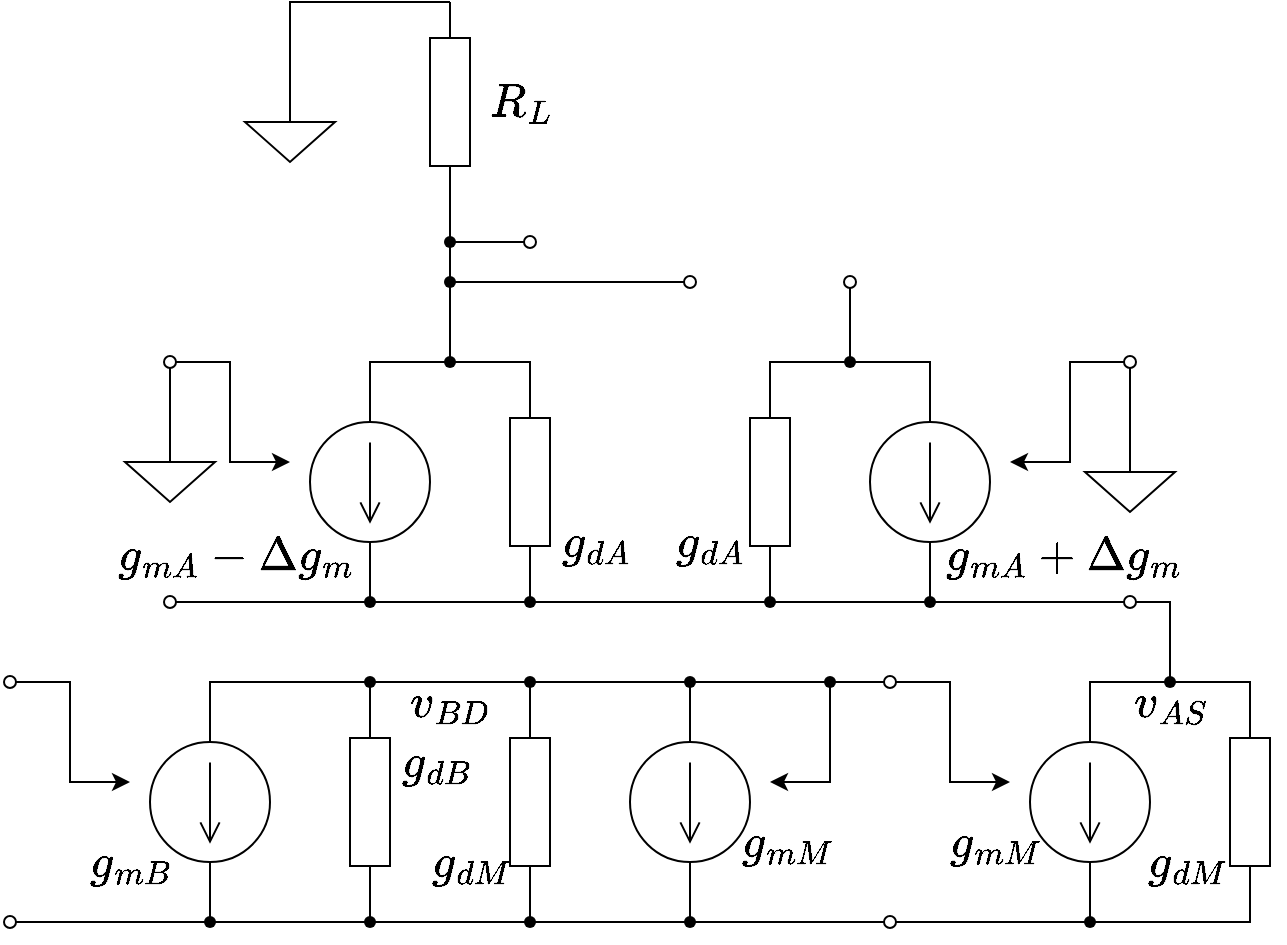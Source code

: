 <mxfile version="21.1.2" type="device">
  <diagram name="ページ1" id="mVm98HoABzWzxBuXfpn-">
    <mxGraphModel dx="978" dy="571" grid="1" gridSize="10" guides="1" tooltips="1" connect="1" arrows="1" fold="1" page="1" pageScale="1" pageWidth="827" pageHeight="1169" math="1" shadow="0">
      <root>
        <mxCell id="0" />
        <mxCell id="1" parent="0" />
        <mxCell id="XizeHZIjxKbHrV3lIYe8-179" value="" style="pointerEvents=1;verticalLabelPosition=bottom;shadow=0;dashed=0;align=center;html=1;verticalAlign=top;shape=mxgraph.electrical.signal_sources.source;aspect=fixed;points=[[0.5,0,0],[1,0.5,0],[0.5,1,0],[0,0.5,0]];elSignalType=dc1;fontFamily=Helvetica;fontSize=11;fontColor=default;direction=south;" vertex="1" parent="1">
          <mxGeometry x="610" y="430" width="60" height="60" as="geometry" />
        </mxCell>
        <mxCell id="XizeHZIjxKbHrV3lIYe8-180" style="edgeStyle=orthogonalEdgeStyle;shape=connector;rounded=0;orthogonalLoop=1;jettySize=auto;html=1;labelBackgroundColor=default;strokeColor=default;fontFamily=Helvetica;fontSize=11;fontColor=default;endArrow=classic;endFill=1;exitX=1;exitY=0.5;exitDx=0;exitDy=0;" edge="1" parent="1" source="XizeHZIjxKbHrV3lIYe8-298">
          <mxGeometry relative="1" as="geometry">
            <mxPoint x="600" y="450" as="targetPoint" />
            <Array as="points">
              <mxPoint x="570" y="400" />
              <mxPoint x="570" y="450" />
            </Array>
            <mxPoint x="550" y="400" as="sourcePoint" />
          </mxGeometry>
        </mxCell>
        <mxCell id="XizeHZIjxKbHrV3lIYe8-236" style="edgeStyle=orthogonalEdgeStyle;shape=connector;rounded=0;orthogonalLoop=1;jettySize=auto;html=1;exitX=1;exitY=0.5;exitDx=0;exitDy=0;exitPerimeter=0;entryX=1.008;entryY=0.611;entryDx=0;entryDy=0;entryPerimeter=0;labelBackgroundColor=default;strokeColor=default;fontFamily=Helvetica;fontSize=11;fontColor=default;endArrow=none;endFill=0;" edge="1" parent="1" source="XizeHZIjxKbHrV3lIYe8-184" target="XizeHZIjxKbHrV3lIYe8-185">
          <mxGeometry relative="1" as="geometry">
            <Array as="points">
              <mxPoint x="720" y="520" />
            </Array>
          </mxGeometry>
        </mxCell>
        <mxCell id="XizeHZIjxKbHrV3lIYe8-184" value="" style="pointerEvents=1;verticalLabelPosition=bottom;shadow=0;dashed=0;align=center;html=1;verticalAlign=top;shape=mxgraph.electrical.resistors.resistor_1;fontFamily=Helvetica;fontSize=11;fontColor=default;direction=south;" vertex="1" parent="1">
          <mxGeometry x="710" y="410" width="20" height="100" as="geometry" />
        </mxCell>
        <mxCell id="XizeHZIjxKbHrV3lIYe8-185" value="" style="shape=waypoint;sketch=0;fillStyle=solid;size=6;pointerEvents=1;points=[];fillColor=none;resizable=0;rotatable=0;perimeter=centerPerimeter;snapToPoint=1;fontFamily=Helvetica;fontSize=11;fontColor=default;" vertex="1" parent="1">
          <mxGeometry x="630" y="510" width="20" height="20" as="geometry" />
        </mxCell>
        <mxCell id="XizeHZIjxKbHrV3lIYe8-186" style="edgeStyle=orthogonalEdgeStyle;shape=connector;rounded=0;orthogonalLoop=1;jettySize=auto;html=1;exitX=1;exitY=0.5;exitDx=0;exitDy=0;exitPerimeter=0;labelBackgroundColor=default;strokeColor=default;fontFamily=Helvetica;fontSize=11;fontColor=default;endArrow=none;endFill=0;" edge="1" parent="1" source="XizeHZIjxKbHrV3lIYe8-179" target="XizeHZIjxKbHrV3lIYe8-185">
          <mxGeometry relative="1" as="geometry" />
        </mxCell>
        <mxCell id="XizeHZIjxKbHrV3lIYe8-192" value="" style="shape=waypoint;sketch=0;fillStyle=solid;size=6;pointerEvents=1;points=[];fillColor=none;resizable=0;rotatable=0;perimeter=centerPerimeter;snapToPoint=1;fontFamily=Helvetica;fontSize=11;fontColor=default;" vertex="1" parent="1">
          <mxGeometry x="670" y="390" width="20" height="20" as="geometry" />
        </mxCell>
        <mxCell id="XizeHZIjxKbHrV3lIYe8-193" style="edgeStyle=orthogonalEdgeStyle;shape=connector;rounded=0;orthogonalLoop=1;jettySize=auto;html=1;exitX=0;exitY=0.5;exitDx=0;exitDy=0;exitPerimeter=0;labelBackgroundColor=default;strokeColor=default;fontFamily=Helvetica;fontSize=11;fontColor=default;endArrow=none;endFill=0;" edge="1" parent="1" source="XizeHZIjxKbHrV3lIYe8-179" target="XizeHZIjxKbHrV3lIYe8-192">
          <mxGeometry relative="1" as="geometry">
            <Array as="points">
              <mxPoint x="640" y="400" />
            </Array>
          </mxGeometry>
        </mxCell>
        <mxCell id="XizeHZIjxKbHrV3lIYe8-194" style="edgeStyle=orthogonalEdgeStyle;shape=connector;rounded=0;orthogonalLoop=1;jettySize=auto;html=1;exitX=0;exitY=0.5;exitDx=0;exitDy=0;exitPerimeter=0;entryX=0.518;entryY=0.615;entryDx=0;entryDy=0;entryPerimeter=0;labelBackgroundColor=default;strokeColor=default;fontFamily=Helvetica;fontSize=11;fontColor=default;endArrow=none;endFill=0;" edge="1" parent="1" source="XizeHZIjxKbHrV3lIYe8-184" target="XizeHZIjxKbHrV3lIYe8-192">
          <mxGeometry relative="1" as="geometry">
            <Array as="points">
              <mxPoint x="720" y="400" />
            </Array>
          </mxGeometry>
        </mxCell>
        <mxCell id="XizeHZIjxKbHrV3lIYe8-240" style="edgeStyle=orthogonalEdgeStyle;shape=connector;rounded=0;orthogonalLoop=1;jettySize=auto;html=1;exitX=0;exitY=0.5;exitDx=0;exitDy=0;exitPerimeter=0;labelBackgroundColor=default;strokeColor=default;fontFamily=Helvetica;fontSize=11;fontColor=default;endArrow=none;endFill=0;" edge="1" parent="1" source="XizeHZIjxKbHrV3lIYe8-160" target="XizeHZIjxKbHrV3lIYe8-238">
          <mxGeometry relative="1" as="geometry" />
        </mxCell>
        <mxCell id="XizeHZIjxKbHrV3lIYe8-160" value="" style="pointerEvents=1;verticalLabelPosition=bottom;shadow=0;dashed=0;align=center;html=1;verticalAlign=top;shape=mxgraph.electrical.signal_sources.source;aspect=fixed;points=[[0.5,0,0],[1,0.5,0],[0.5,1,0],[0,0.5,0]];elSignalType=dc1;fontFamily=Helvetica;fontSize=11;fontColor=default;direction=south;" vertex="1" parent="1">
          <mxGeometry x="410" y="430" width="60" height="60" as="geometry" />
        </mxCell>
        <mxCell id="XizeHZIjxKbHrV3lIYe8-161" style="edgeStyle=orthogonalEdgeStyle;shape=connector;rounded=0;orthogonalLoop=1;jettySize=auto;html=1;exitX=0;exitY=0.5;exitDx=0;exitDy=0;labelBackgroundColor=default;strokeColor=default;fontFamily=Helvetica;fontSize=11;fontColor=default;endArrow=classic;endFill=1;" edge="1" parent="1" source="XizeHZIjxKbHrV3lIYe8-298">
          <mxGeometry relative="1" as="geometry">
            <mxPoint x="480" y="450" as="targetPoint" />
            <Array as="points">
              <mxPoint x="510" y="400" />
              <mxPoint x="510" y="450" />
            </Array>
            <mxPoint x="537.0" y="400" as="sourcePoint" />
          </mxGeometry>
        </mxCell>
        <mxCell id="XizeHZIjxKbHrV3lIYe8-165" value="" style="pointerEvents=1;verticalLabelPosition=bottom;shadow=0;dashed=0;align=center;html=1;verticalAlign=top;shape=mxgraph.electrical.resistors.resistor_1;fontFamily=Helvetica;fontSize=11;fontColor=default;direction=south;" vertex="1" parent="1">
          <mxGeometry x="350" y="410" width="20" height="100" as="geometry" />
        </mxCell>
        <mxCell id="XizeHZIjxKbHrV3lIYe8-300" style="edgeStyle=orthogonalEdgeStyle;shape=connector;rounded=0;orthogonalLoop=1;jettySize=auto;html=1;entryX=0;entryY=0.5;entryDx=0;entryDy=0;labelBackgroundColor=default;strokeColor=default;fontFamily=Helvetica;fontSize=11;fontColor=default;endArrow=none;endFill=0;" edge="1" parent="1" source="XizeHZIjxKbHrV3lIYe8-166" target="XizeHZIjxKbHrV3lIYe8-299">
          <mxGeometry relative="1" as="geometry" />
        </mxCell>
        <mxCell id="XizeHZIjxKbHrV3lIYe8-166" value="" style="shape=waypoint;sketch=0;fillStyle=solid;size=6;pointerEvents=1;points=[];fillColor=none;resizable=0;rotatable=0;perimeter=centerPerimeter;snapToPoint=1;fontFamily=Helvetica;fontSize=11;fontColor=default;" vertex="1" parent="1">
          <mxGeometry x="430" y="510" width="20" height="20" as="geometry" />
        </mxCell>
        <mxCell id="XizeHZIjxKbHrV3lIYe8-167" style="edgeStyle=orthogonalEdgeStyle;shape=connector;rounded=0;orthogonalLoop=1;jettySize=auto;html=1;exitX=1;exitY=0.5;exitDx=0;exitDy=0;exitPerimeter=0;labelBackgroundColor=default;strokeColor=default;fontFamily=Helvetica;fontSize=11;fontColor=default;endArrow=none;endFill=0;" edge="1" parent="1" source="XizeHZIjxKbHrV3lIYe8-160" target="XizeHZIjxKbHrV3lIYe8-166">
          <mxGeometry relative="1" as="geometry" />
        </mxCell>
        <mxCell id="XizeHZIjxKbHrV3lIYe8-169" value="" style="shape=waypoint;sketch=0;fillStyle=solid;size=6;pointerEvents=1;points=[];fillColor=none;resizable=0;rotatable=0;perimeter=centerPerimeter;snapToPoint=1;fontFamily=Helvetica;fontSize=11;fontColor=default;" vertex="1" parent="1">
          <mxGeometry x="350" y="510" width="20" height="20" as="geometry" />
        </mxCell>
        <mxCell id="XizeHZIjxKbHrV3lIYe8-171" style="edgeStyle=orthogonalEdgeStyle;shape=connector;rounded=0;orthogonalLoop=1;jettySize=auto;html=1;exitX=1;exitY=0.5;exitDx=0;exitDy=0;exitPerimeter=0;labelBackgroundColor=default;strokeColor=default;fontFamily=Helvetica;fontSize=11;fontColor=default;endArrow=none;endFill=0;" edge="1" parent="1" source="XizeHZIjxKbHrV3lIYe8-165" target="XizeHZIjxKbHrV3lIYe8-169">
          <mxGeometry relative="1" as="geometry" />
        </mxCell>
        <mxCell id="XizeHZIjxKbHrV3lIYe8-172" style="edgeStyle=orthogonalEdgeStyle;shape=connector;rounded=0;orthogonalLoop=1;jettySize=auto;html=1;entryX=0.034;entryY=0.433;entryDx=0;entryDy=0;entryPerimeter=0;labelBackgroundColor=default;strokeColor=default;fontFamily=Helvetica;fontSize=11;fontColor=default;endArrow=none;endFill=0;" edge="1" parent="1" source="XizeHZIjxKbHrV3lIYe8-166" target="XizeHZIjxKbHrV3lIYe8-169">
          <mxGeometry relative="1" as="geometry" />
        </mxCell>
        <mxCell id="XizeHZIjxKbHrV3lIYe8-241" style="edgeStyle=orthogonalEdgeStyle;shape=connector;rounded=0;orthogonalLoop=1;jettySize=auto;html=1;entryX=0;entryY=0.55;entryDx=0;entryDy=0;entryPerimeter=0;labelBackgroundColor=default;strokeColor=default;fontFamily=Helvetica;fontSize=11;fontColor=default;endArrow=none;endFill=0;" edge="1" parent="1" source="XizeHZIjxKbHrV3lIYe8-173" target="XizeHZIjxKbHrV3lIYe8-238">
          <mxGeometry relative="1" as="geometry" />
        </mxCell>
        <mxCell id="XizeHZIjxKbHrV3lIYe8-173" value="" style="shape=waypoint;sketch=0;fillStyle=solid;size=6;pointerEvents=1;points=[];fillColor=none;resizable=0;rotatable=0;perimeter=centerPerimeter;snapToPoint=1;fontFamily=Helvetica;fontSize=11;fontColor=default;" vertex="1" parent="1">
          <mxGeometry x="350" y="390" width="20" height="20" as="geometry" />
        </mxCell>
        <mxCell id="XizeHZIjxKbHrV3lIYe8-175" style="edgeStyle=orthogonalEdgeStyle;shape=connector;rounded=0;orthogonalLoop=1;jettySize=auto;html=1;exitX=0;exitY=0.5;exitDx=0;exitDy=0;exitPerimeter=0;entryX=0.518;entryY=0.615;entryDx=0;entryDy=0;entryPerimeter=0;labelBackgroundColor=default;strokeColor=default;fontFamily=Helvetica;fontSize=11;fontColor=default;endArrow=none;endFill=0;" edge="1" parent="1" source="XizeHZIjxKbHrV3lIYe8-165" target="XizeHZIjxKbHrV3lIYe8-173">
          <mxGeometry relative="1" as="geometry" />
        </mxCell>
        <mxCell id="XizeHZIjxKbHrV3lIYe8-141" value="" style="pointerEvents=1;verticalLabelPosition=bottom;shadow=0;dashed=0;align=center;html=1;verticalAlign=top;shape=mxgraph.electrical.signal_sources.source;aspect=fixed;points=[[0.5,0,0],[1,0.5,0],[0.5,1,0],[0,0.5,0]];elSignalType=dc1;fontFamily=Helvetica;fontSize=11;fontColor=default;direction=south;" vertex="1" parent="1">
          <mxGeometry x="170" y="430" width="60" height="60" as="geometry" />
        </mxCell>
        <mxCell id="XizeHZIjxKbHrV3lIYe8-142" style="edgeStyle=orthogonalEdgeStyle;shape=connector;rounded=0;orthogonalLoop=1;jettySize=auto;html=1;exitX=1;exitY=0.5;exitDx=0;exitDy=0;labelBackgroundColor=default;strokeColor=default;fontFamily=Helvetica;fontSize=11;fontColor=default;endArrow=classic;endFill=1;" edge="1" parent="1" source="XizeHZIjxKbHrV3lIYe8-143">
          <mxGeometry relative="1" as="geometry">
            <mxPoint x="160" y="450" as="targetPoint" />
            <Array as="points">
              <mxPoint x="130" y="400" />
              <mxPoint x="130" y="450" />
            </Array>
          </mxGeometry>
        </mxCell>
        <mxCell id="XizeHZIjxKbHrV3lIYe8-143" value="" style="verticalLabelPosition=bottom;shadow=0;dashed=0;align=center;html=1;verticalAlign=top;strokeWidth=1;shape=ellipse;perimeter=ellipsePerimeter;fontFamily=Helvetica;fontSize=11;fontColor=default;aspect=fixed;" vertex="1" parent="1">
          <mxGeometry x="97" y="397" width="6" height="6" as="geometry" />
        </mxCell>
        <mxCell id="XizeHZIjxKbHrV3lIYe8-144" value="" style="verticalLabelPosition=bottom;shadow=0;dashed=0;align=center;html=1;verticalAlign=top;strokeWidth=1;shape=ellipse;perimeter=ellipsePerimeter;fontFamily=Helvetica;fontSize=11;fontColor=default;aspect=fixed;" vertex="1" parent="1">
          <mxGeometry x="97" y="517" width="6" height="6" as="geometry" />
        </mxCell>
        <mxCell id="XizeHZIjxKbHrV3lIYe8-146" value="" style="pointerEvents=1;verticalLabelPosition=bottom;shadow=0;dashed=0;align=center;html=1;verticalAlign=top;shape=mxgraph.electrical.resistors.resistor_1;fontFamily=Helvetica;fontSize=11;fontColor=default;direction=south;" vertex="1" parent="1">
          <mxGeometry x="270" y="410" width="20" height="100" as="geometry" />
        </mxCell>
        <mxCell id="XizeHZIjxKbHrV3lIYe8-147" value="" style="shape=waypoint;sketch=0;fillStyle=solid;size=6;pointerEvents=1;points=[];fillColor=none;resizable=0;rotatable=0;perimeter=centerPerimeter;snapToPoint=1;fontFamily=Helvetica;fontSize=11;fontColor=default;" vertex="1" parent="1">
          <mxGeometry x="190" y="510" width="20" height="20" as="geometry" />
        </mxCell>
        <mxCell id="XizeHZIjxKbHrV3lIYe8-148" style="edgeStyle=orthogonalEdgeStyle;shape=connector;rounded=0;orthogonalLoop=1;jettySize=auto;html=1;exitX=1;exitY=0.5;exitDx=0;exitDy=0;exitPerimeter=0;labelBackgroundColor=default;strokeColor=default;fontFamily=Helvetica;fontSize=11;fontColor=default;endArrow=none;endFill=0;" edge="1" parent="1" source="XizeHZIjxKbHrV3lIYe8-141" target="XizeHZIjxKbHrV3lIYe8-147">
          <mxGeometry relative="1" as="geometry" />
        </mxCell>
        <mxCell id="XizeHZIjxKbHrV3lIYe8-149" style="edgeStyle=orthogonalEdgeStyle;shape=connector;rounded=0;orthogonalLoop=1;jettySize=auto;html=1;exitX=1;exitY=0.5;exitDx=0;exitDy=0;entryX=0;entryY=0.5;entryDx=0;entryDy=0;entryPerimeter=0;labelBackgroundColor=default;strokeColor=default;fontFamily=Helvetica;fontSize=11;fontColor=default;endArrow=none;endFill=0;" edge="1" parent="1" source="XizeHZIjxKbHrV3lIYe8-144" target="XizeHZIjxKbHrV3lIYe8-147">
          <mxGeometry relative="1" as="geometry" />
        </mxCell>
        <mxCell id="XizeHZIjxKbHrV3lIYe8-245" style="edgeStyle=orthogonalEdgeStyle;shape=connector;rounded=0;orthogonalLoop=1;jettySize=auto;html=1;labelBackgroundColor=default;strokeColor=default;fontFamily=Helvetica;fontSize=11;fontColor=default;endArrow=none;endFill=0;" edge="1" parent="1" source="XizeHZIjxKbHrV3lIYe8-150" target="XizeHZIjxKbHrV3lIYe8-169">
          <mxGeometry relative="1" as="geometry" />
        </mxCell>
        <mxCell id="XizeHZIjxKbHrV3lIYe8-150" value="" style="shape=waypoint;sketch=0;fillStyle=solid;size=6;pointerEvents=1;points=[];fillColor=none;resizable=0;rotatable=0;perimeter=centerPerimeter;snapToPoint=1;fontFamily=Helvetica;fontSize=11;fontColor=default;" vertex="1" parent="1">
          <mxGeometry x="270" y="510" width="20" height="20" as="geometry" />
        </mxCell>
        <mxCell id="XizeHZIjxKbHrV3lIYe8-152" style="edgeStyle=orthogonalEdgeStyle;shape=connector;rounded=0;orthogonalLoop=1;jettySize=auto;html=1;exitX=1;exitY=0.5;exitDx=0;exitDy=0;exitPerimeter=0;labelBackgroundColor=default;strokeColor=default;fontFamily=Helvetica;fontSize=11;fontColor=default;endArrow=none;endFill=0;" edge="1" parent="1" source="XizeHZIjxKbHrV3lIYe8-146" target="XizeHZIjxKbHrV3lIYe8-150">
          <mxGeometry relative="1" as="geometry" />
        </mxCell>
        <mxCell id="XizeHZIjxKbHrV3lIYe8-153" style="edgeStyle=orthogonalEdgeStyle;shape=connector;rounded=0;orthogonalLoop=1;jettySize=auto;html=1;entryX=0.034;entryY=0.433;entryDx=0;entryDy=0;entryPerimeter=0;labelBackgroundColor=default;strokeColor=default;fontFamily=Helvetica;fontSize=11;fontColor=default;endArrow=none;endFill=0;" edge="1" parent="1" source="XizeHZIjxKbHrV3lIYe8-147" target="XizeHZIjxKbHrV3lIYe8-150">
          <mxGeometry relative="1" as="geometry" />
        </mxCell>
        <mxCell id="XizeHZIjxKbHrV3lIYe8-244" style="edgeStyle=orthogonalEdgeStyle;shape=connector;rounded=0;orthogonalLoop=1;jettySize=auto;html=1;labelBackgroundColor=default;strokeColor=default;fontFamily=Helvetica;fontSize=11;fontColor=default;endArrow=none;endFill=0;" edge="1" parent="1" source="XizeHZIjxKbHrV3lIYe8-154" target="XizeHZIjxKbHrV3lIYe8-173">
          <mxGeometry relative="1" as="geometry" />
        </mxCell>
        <mxCell id="XizeHZIjxKbHrV3lIYe8-154" value="" style="shape=waypoint;sketch=0;fillStyle=solid;size=6;pointerEvents=1;points=[];fillColor=none;resizable=0;rotatable=0;perimeter=centerPerimeter;snapToPoint=1;fontFamily=Helvetica;fontSize=11;fontColor=default;" vertex="1" parent="1">
          <mxGeometry x="270" y="390" width="20" height="20" as="geometry" />
        </mxCell>
        <mxCell id="XizeHZIjxKbHrV3lIYe8-155" style="edgeStyle=orthogonalEdgeStyle;shape=connector;rounded=0;orthogonalLoop=1;jettySize=auto;html=1;exitX=0;exitY=0.5;exitDx=0;exitDy=0;exitPerimeter=0;labelBackgroundColor=default;strokeColor=default;fontFamily=Helvetica;fontSize=11;fontColor=default;endArrow=none;endFill=0;" edge="1" parent="1" source="XizeHZIjxKbHrV3lIYe8-141" target="XizeHZIjxKbHrV3lIYe8-154">
          <mxGeometry relative="1" as="geometry">
            <Array as="points">
              <mxPoint x="200" y="400" />
            </Array>
          </mxGeometry>
        </mxCell>
        <mxCell id="XizeHZIjxKbHrV3lIYe8-156" style="edgeStyle=orthogonalEdgeStyle;shape=connector;rounded=0;orthogonalLoop=1;jettySize=auto;html=1;exitX=0;exitY=0.5;exitDx=0;exitDy=0;exitPerimeter=0;entryX=0.518;entryY=0.615;entryDx=0;entryDy=0;entryPerimeter=0;labelBackgroundColor=default;strokeColor=default;fontFamily=Helvetica;fontSize=11;fontColor=default;endArrow=none;endFill=0;" edge="1" parent="1" source="XizeHZIjxKbHrV3lIYe8-146" target="XizeHZIjxKbHrV3lIYe8-154">
          <mxGeometry relative="1" as="geometry" />
        </mxCell>
        <mxCell id="XizeHZIjxKbHrV3lIYe8-242" style="edgeStyle=orthogonalEdgeStyle;shape=connector;rounded=0;orthogonalLoop=1;jettySize=auto;html=1;labelBackgroundColor=default;strokeColor=default;fontFamily=Helvetica;fontSize=11;fontColor=default;endArrow=none;endFill=0;" edge="1" parent="1" source="XizeHZIjxKbHrV3lIYe8-238" target="XizeHZIjxKbHrV3lIYe8-239">
          <mxGeometry relative="1" as="geometry" />
        </mxCell>
        <mxCell id="XizeHZIjxKbHrV3lIYe8-238" value="" style="shape=waypoint;sketch=0;fillStyle=solid;size=6;pointerEvents=1;points=[];fillColor=none;resizable=0;rotatable=0;perimeter=centerPerimeter;snapToPoint=1;fontFamily=Helvetica;fontSize=11;fontColor=default;" vertex="1" parent="1">
          <mxGeometry x="430" y="390" width="20" height="20" as="geometry" />
        </mxCell>
        <mxCell id="XizeHZIjxKbHrV3lIYe8-239" value="" style="shape=waypoint;sketch=0;fillStyle=solid;size=6;pointerEvents=1;points=[];fillColor=none;resizable=0;rotatable=0;perimeter=centerPerimeter;snapToPoint=1;fontFamily=Helvetica;fontSize=11;fontColor=default;" vertex="1" parent="1">
          <mxGeometry x="500" y="390" width="20" height="20" as="geometry" />
        </mxCell>
        <mxCell id="XizeHZIjxKbHrV3lIYe8-251" value="" style="pointerEvents=1;verticalLabelPosition=bottom;shadow=0;dashed=0;align=center;html=1;verticalAlign=top;shape=mxgraph.electrical.signal_sources.source;aspect=fixed;points=[[0.5,0,0],[1,0.5,0],[0.5,1,0],[0,0.5,0]];elSignalType=dc1;fontFamily=Helvetica;fontSize=11;fontColor=default;direction=south;" vertex="1" parent="1">
          <mxGeometry x="250" y="270" width="60" height="60" as="geometry" />
        </mxCell>
        <mxCell id="XizeHZIjxKbHrV3lIYe8-252" style="edgeStyle=orthogonalEdgeStyle;shape=connector;rounded=0;orthogonalLoop=1;jettySize=auto;html=1;exitX=1;exitY=0.5;exitDx=0;exitDy=0;labelBackgroundColor=default;strokeColor=default;fontFamily=Helvetica;fontSize=11;fontColor=default;endArrow=classic;endFill=1;" edge="1" parent="1" source="XizeHZIjxKbHrV3lIYe8-253">
          <mxGeometry relative="1" as="geometry">
            <mxPoint x="240" y="290" as="targetPoint" />
            <Array as="points">
              <mxPoint x="210" y="240" />
              <mxPoint x="210" y="290" />
            </Array>
          </mxGeometry>
        </mxCell>
        <mxCell id="XizeHZIjxKbHrV3lIYe8-253" value="" style="verticalLabelPosition=bottom;shadow=0;dashed=0;align=center;html=1;verticalAlign=top;strokeWidth=1;shape=ellipse;perimeter=ellipsePerimeter;fontFamily=Helvetica;fontSize=11;fontColor=default;aspect=fixed;" vertex="1" parent="1">
          <mxGeometry x="177" y="237" width="6" height="6" as="geometry" />
        </mxCell>
        <mxCell id="XizeHZIjxKbHrV3lIYe8-256" value="" style="pointerEvents=1;verticalLabelPosition=bottom;shadow=0;dashed=0;align=center;html=1;verticalAlign=top;shape=mxgraph.electrical.resistors.resistor_1;fontFamily=Helvetica;fontSize=11;fontColor=default;direction=south;" vertex="1" parent="1">
          <mxGeometry x="350" y="250" width="20" height="100" as="geometry" />
        </mxCell>
        <mxCell id="XizeHZIjxKbHrV3lIYe8-289" style="edgeStyle=orthogonalEdgeStyle;shape=connector;rounded=0;orthogonalLoop=1;jettySize=auto;html=1;entryX=0.078;entryY=0.569;entryDx=0;entryDy=0;entryPerimeter=0;labelBackgroundColor=default;strokeColor=default;fontFamily=Helvetica;fontSize=11;fontColor=default;endArrow=none;endFill=0;" edge="1" parent="1" source="XizeHZIjxKbHrV3lIYe8-260" target="XizeHZIjxKbHrV3lIYe8-279">
          <mxGeometry relative="1" as="geometry" />
        </mxCell>
        <mxCell id="XizeHZIjxKbHrV3lIYe8-260" value="" style="shape=waypoint;sketch=0;fillStyle=solid;size=6;pointerEvents=1;points=[];fillColor=none;resizable=0;rotatable=0;perimeter=centerPerimeter;snapToPoint=1;fontFamily=Helvetica;fontSize=11;fontColor=default;" vertex="1" parent="1">
          <mxGeometry x="350" y="350" width="20" height="20" as="geometry" />
        </mxCell>
        <mxCell id="XizeHZIjxKbHrV3lIYe8-262" style="edgeStyle=orthogonalEdgeStyle;shape=connector;rounded=0;orthogonalLoop=1;jettySize=auto;html=1;exitX=1;exitY=0.5;exitDx=0;exitDy=0;exitPerimeter=0;labelBackgroundColor=default;strokeColor=default;fontFamily=Helvetica;fontSize=11;fontColor=default;endArrow=none;endFill=0;" edge="1" parent="1" source="XizeHZIjxKbHrV3lIYe8-256" target="XizeHZIjxKbHrV3lIYe8-260">
          <mxGeometry relative="1" as="geometry" />
        </mxCell>
        <mxCell id="XizeHZIjxKbHrV3lIYe8-264" value="" style="shape=waypoint;sketch=0;fillStyle=solid;size=6;pointerEvents=1;points=[];fillColor=none;resizable=0;rotatable=0;perimeter=centerPerimeter;snapToPoint=1;fontFamily=Helvetica;fontSize=11;fontColor=default;" vertex="1" parent="1">
          <mxGeometry x="310" y="230" width="20" height="20" as="geometry" />
        </mxCell>
        <mxCell id="XizeHZIjxKbHrV3lIYe8-265" style="edgeStyle=orthogonalEdgeStyle;shape=connector;rounded=0;orthogonalLoop=1;jettySize=auto;html=1;exitX=0;exitY=0.5;exitDx=0;exitDy=0;exitPerimeter=0;labelBackgroundColor=default;strokeColor=default;fontFamily=Helvetica;fontSize=11;fontColor=default;endArrow=none;endFill=0;" edge="1" parent="1" source="XizeHZIjxKbHrV3lIYe8-251" target="XizeHZIjxKbHrV3lIYe8-264">
          <mxGeometry relative="1" as="geometry">
            <Array as="points">
              <mxPoint x="280" y="240" />
            </Array>
            <mxPoint x="360" y="240" as="targetPoint" />
          </mxGeometry>
        </mxCell>
        <mxCell id="XizeHZIjxKbHrV3lIYe8-266" style="edgeStyle=orthogonalEdgeStyle;shape=connector;rounded=0;orthogonalLoop=1;jettySize=auto;html=1;exitX=0;exitY=0.5;exitDx=0;exitDy=0;exitPerimeter=0;entryX=0.518;entryY=0.615;entryDx=0;entryDy=0;entryPerimeter=0;labelBackgroundColor=default;strokeColor=default;fontFamily=Helvetica;fontSize=11;fontColor=default;endArrow=none;endFill=0;" edge="1" parent="1" source="XizeHZIjxKbHrV3lIYe8-256" target="XizeHZIjxKbHrV3lIYe8-264">
          <mxGeometry relative="1" as="geometry">
            <Array as="points">
              <mxPoint x="360" y="240" />
            </Array>
          </mxGeometry>
        </mxCell>
        <mxCell id="XizeHZIjxKbHrV3lIYe8-270" value="" style="pointerEvents=1;verticalLabelPosition=bottom;shadow=0;dashed=0;align=center;html=1;verticalAlign=top;shape=mxgraph.electrical.signal_sources.source;aspect=fixed;points=[[0.5,0,0],[1,0.5,0],[0.5,1,0],[0,0.5,0]];elSignalType=dc1;fontFamily=Helvetica;fontSize=11;fontColor=default;direction=south;" vertex="1" parent="1">
          <mxGeometry x="530" y="270" width="60" height="60" as="geometry" />
        </mxCell>
        <mxCell id="XizeHZIjxKbHrV3lIYe8-271" style="edgeStyle=orthogonalEdgeStyle;shape=connector;rounded=0;orthogonalLoop=1;jettySize=auto;html=1;exitX=0;exitY=0.5;exitDx=0;exitDy=0;labelBackgroundColor=default;strokeColor=default;fontFamily=Helvetica;fontSize=11;fontColor=default;endArrow=classic;endFill=1;" edge="1" parent="1" source="XizeHZIjxKbHrV3lIYe8-272">
          <mxGeometry relative="1" as="geometry">
            <mxPoint x="600" y="290" as="targetPoint" />
            <Array as="points">
              <mxPoint x="630" y="240" />
              <mxPoint x="630" y="290" />
            </Array>
          </mxGeometry>
        </mxCell>
        <mxCell id="XizeHZIjxKbHrV3lIYe8-272" value="" style="verticalLabelPosition=bottom;shadow=0;dashed=0;align=center;html=1;verticalAlign=top;strokeWidth=1;shape=ellipse;perimeter=ellipsePerimeter;fontFamily=Helvetica;fontSize=11;fontColor=default;aspect=fixed;" vertex="1" parent="1">
          <mxGeometry x="657" y="237" width="6" height="6" as="geometry" />
        </mxCell>
        <mxCell id="XizeHZIjxKbHrV3lIYe8-275" value="" style="pointerEvents=1;verticalLabelPosition=bottom;shadow=0;dashed=0;align=center;html=1;verticalAlign=top;shape=mxgraph.electrical.resistors.resistor_1;fontFamily=Helvetica;fontSize=11;fontColor=default;direction=south;" vertex="1" parent="1">
          <mxGeometry x="470" y="250" width="20" height="100" as="geometry" />
        </mxCell>
        <mxCell id="XizeHZIjxKbHrV3lIYe8-276" value="" style="shape=waypoint;sketch=0;fillStyle=solid;size=6;pointerEvents=1;points=[];fillColor=none;resizable=0;rotatable=0;perimeter=centerPerimeter;snapToPoint=1;fontFamily=Helvetica;fontSize=11;fontColor=default;" vertex="1" parent="1">
          <mxGeometry x="550" y="350" width="20" height="20" as="geometry" />
        </mxCell>
        <mxCell id="XizeHZIjxKbHrV3lIYe8-277" style="edgeStyle=orthogonalEdgeStyle;shape=connector;rounded=0;orthogonalLoop=1;jettySize=auto;html=1;exitX=1;exitY=0.5;exitDx=0;exitDy=0;exitPerimeter=0;labelBackgroundColor=default;strokeColor=default;fontFamily=Helvetica;fontSize=11;fontColor=default;endArrow=none;endFill=0;" edge="1" parent="1" source="XizeHZIjxKbHrV3lIYe8-270" target="XizeHZIjxKbHrV3lIYe8-276">
          <mxGeometry relative="1" as="geometry" />
        </mxCell>
        <mxCell id="XizeHZIjxKbHrV3lIYe8-279" value="" style="shape=waypoint;sketch=0;fillStyle=solid;size=6;pointerEvents=1;points=[];fillColor=none;resizable=0;rotatable=0;perimeter=centerPerimeter;snapToPoint=1;fontFamily=Helvetica;fontSize=11;fontColor=default;" vertex="1" parent="1">
          <mxGeometry x="470" y="350" width="20" height="20" as="geometry" />
        </mxCell>
        <mxCell id="XizeHZIjxKbHrV3lIYe8-281" style="edgeStyle=orthogonalEdgeStyle;shape=connector;rounded=0;orthogonalLoop=1;jettySize=auto;html=1;exitX=1;exitY=0.5;exitDx=0;exitDy=0;exitPerimeter=0;labelBackgroundColor=default;strokeColor=default;fontFamily=Helvetica;fontSize=11;fontColor=default;endArrow=none;endFill=0;" edge="1" parent="1" source="XizeHZIjxKbHrV3lIYe8-275" target="XizeHZIjxKbHrV3lIYe8-279">
          <mxGeometry relative="1" as="geometry" />
        </mxCell>
        <mxCell id="XizeHZIjxKbHrV3lIYe8-282" style="edgeStyle=orthogonalEdgeStyle;shape=connector;rounded=0;orthogonalLoop=1;jettySize=auto;html=1;entryX=0.034;entryY=0.433;entryDx=0;entryDy=0;entryPerimeter=0;labelBackgroundColor=default;strokeColor=default;fontFamily=Helvetica;fontSize=11;fontColor=default;endArrow=none;endFill=0;" edge="1" parent="1" source="XizeHZIjxKbHrV3lIYe8-276" target="XizeHZIjxKbHrV3lIYe8-279">
          <mxGeometry relative="1" as="geometry" />
        </mxCell>
        <mxCell id="XizeHZIjxKbHrV3lIYe8-283" value="" style="shape=waypoint;sketch=0;fillStyle=solid;size=6;pointerEvents=1;points=[];fillColor=none;resizable=0;rotatable=0;perimeter=centerPerimeter;snapToPoint=1;fontFamily=Helvetica;fontSize=11;fontColor=default;" vertex="1" parent="1">
          <mxGeometry x="510" y="230" width="20" height="20" as="geometry" />
        </mxCell>
        <mxCell id="XizeHZIjxKbHrV3lIYe8-284" style="edgeStyle=orthogonalEdgeStyle;shape=connector;rounded=0;orthogonalLoop=1;jettySize=auto;html=1;exitX=0;exitY=0.5;exitDx=0;exitDy=0;exitPerimeter=0;labelBackgroundColor=default;strokeColor=default;fontFamily=Helvetica;fontSize=11;fontColor=default;endArrow=none;endFill=0;" edge="1" parent="1" source="XizeHZIjxKbHrV3lIYe8-270" target="XizeHZIjxKbHrV3lIYe8-283">
          <mxGeometry relative="1" as="geometry">
            <Array as="points">
              <mxPoint x="560" y="240" />
            </Array>
          </mxGeometry>
        </mxCell>
        <mxCell id="XizeHZIjxKbHrV3lIYe8-285" style="edgeStyle=orthogonalEdgeStyle;shape=connector;rounded=0;orthogonalLoop=1;jettySize=auto;html=1;exitX=0;exitY=0.5;exitDx=0;exitDy=0;exitPerimeter=0;entryX=0.518;entryY=0.615;entryDx=0;entryDy=0;entryPerimeter=0;labelBackgroundColor=default;strokeColor=default;fontFamily=Helvetica;fontSize=11;fontColor=default;endArrow=none;endFill=0;" edge="1" parent="1" source="XizeHZIjxKbHrV3lIYe8-275" target="XizeHZIjxKbHrV3lIYe8-283">
          <mxGeometry relative="1" as="geometry">
            <Array as="points">
              <mxPoint x="480" y="240" />
            </Array>
          </mxGeometry>
        </mxCell>
        <mxCell id="XizeHZIjxKbHrV3lIYe8-292" style="edgeStyle=orthogonalEdgeStyle;shape=connector;rounded=0;orthogonalLoop=1;jettySize=auto;html=1;exitX=1;exitY=0.5;exitDx=0;exitDy=0;entryX=-0.041;entryY=0.563;entryDx=0;entryDy=0;entryPerimeter=0;labelBackgroundColor=default;strokeColor=default;fontFamily=Helvetica;fontSize=11;fontColor=default;endArrow=none;endFill=0;" edge="1" parent="1" source="XizeHZIjxKbHrV3lIYe8-290" target="XizeHZIjxKbHrV3lIYe8-291">
          <mxGeometry relative="1" as="geometry" />
        </mxCell>
        <mxCell id="XizeHZIjxKbHrV3lIYe8-290" value="" style="verticalLabelPosition=bottom;shadow=0;dashed=0;align=center;html=1;verticalAlign=top;strokeWidth=1;shape=ellipse;perimeter=ellipsePerimeter;fontFamily=Helvetica;fontSize=11;fontColor=default;aspect=fixed;" vertex="1" parent="1">
          <mxGeometry x="177" y="357" width="6" height="6" as="geometry" />
        </mxCell>
        <mxCell id="XizeHZIjxKbHrV3lIYe8-293" style="edgeStyle=orthogonalEdgeStyle;shape=connector;rounded=0;orthogonalLoop=1;jettySize=auto;html=1;entryX=1;entryY=0.5;entryDx=0;entryDy=0;entryPerimeter=0;labelBackgroundColor=default;strokeColor=default;fontFamily=Helvetica;fontSize=11;fontColor=default;endArrow=none;endFill=0;" edge="1" parent="1" source="XizeHZIjxKbHrV3lIYe8-291" target="XizeHZIjxKbHrV3lIYe8-251">
          <mxGeometry relative="1" as="geometry" />
        </mxCell>
        <mxCell id="XizeHZIjxKbHrV3lIYe8-294" style="edgeStyle=orthogonalEdgeStyle;shape=connector;rounded=0;orthogonalLoop=1;jettySize=auto;html=1;entryX=-0.041;entryY=0.517;entryDx=0;entryDy=0;entryPerimeter=0;labelBackgroundColor=default;strokeColor=default;fontFamily=Helvetica;fontSize=11;fontColor=default;endArrow=none;endFill=0;" edge="1" parent="1" source="XizeHZIjxKbHrV3lIYe8-291" target="XizeHZIjxKbHrV3lIYe8-260">
          <mxGeometry relative="1" as="geometry" />
        </mxCell>
        <mxCell id="XizeHZIjxKbHrV3lIYe8-291" value="" style="shape=waypoint;sketch=0;fillStyle=solid;size=6;pointerEvents=1;points=[];fillColor=none;resizable=0;rotatable=0;perimeter=centerPerimeter;snapToPoint=1;fontFamily=Helvetica;fontSize=11;fontColor=default;" vertex="1" parent="1">
          <mxGeometry x="270" y="350" width="20" height="20" as="geometry" />
        </mxCell>
        <mxCell id="XizeHZIjxKbHrV3lIYe8-296" style="edgeStyle=orthogonalEdgeStyle;shape=connector;rounded=0;orthogonalLoop=1;jettySize=auto;html=1;exitX=1;exitY=0.5;exitDx=0;exitDy=0;entryX=0.725;entryY=0.021;entryDx=0;entryDy=0;entryPerimeter=0;labelBackgroundColor=default;strokeColor=default;fontFamily=Helvetica;fontSize=11;fontColor=default;endArrow=none;endFill=0;" edge="1" parent="1" source="XizeHZIjxKbHrV3lIYe8-295" target="XizeHZIjxKbHrV3lIYe8-192">
          <mxGeometry relative="1" as="geometry">
            <Array as="points">
              <mxPoint x="680" y="360" />
            </Array>
          </mxGeometry>
        </mxCell>
        <mxCell id="XizeHZIjxKbHrV3lIYe8-297" style="edgeStyle=orthogonalEdgeStyle;shape=connector;rounded=0;orthogonalLoop=1;jettySize=auto;html=1;exitX=0;exitY=0.5;exitDx=0;exitDy=0;entryX=0.965;entryY=0.56;entryDx=0;entryDy=0;entryPerimeter=0;labelBackgroundColor=default;strokeColor=default;fontFamily=Helvetica;fontSize=11;fontColor=default;endArrow=none;endFill=0;" edge="1" parent="1" source="XizeHZIjxKbHrV3lIYe8-295" target="XizeHZIjxKbHrV3lIYe8-276">
          <mxGeometry relative="1" as="geometry" />
        </mxCell>
        <mxCell id="XizeHZIjxKbHrV3lIYe8-295" value="" style="verticalLabelPosition=bottom;shadow=0;dashed=0;align=center;html=1;verticalAlign=top;strokeWidth=1;shape=ellipse;perimeter=ellipsePerimeter;fontFamily=Helvetica;fontSize=11;fontColor=default;aspect=fixed;" vertex="1" parent="1">
          <mxGeometry x="657" y="357" width="6" height="6" as="geometry" />
        </mxCell>
        <mxCell id="XizeHZIjxKbHrV3lIYe8-298" value="" style="verticalLabelPosition=bottom;shadow=0;dashed=0;align=center;html=1;verticalAlign=top;strokeWidth=1;shape=ellipse;perimeter=ellipsePerimeter;fontFamily=Helvetica;fontSize=11;fontColor=default;aspect=fixed;" vertex="1" parent="1">
          <mxGeometry x="537" y="397" width="6" height="6" as="geometry" />
        </mxCell>
        <mxCell id="XizeHZIjxKbHrV3lIYe8-301" style="edgeStyle=orthogonalEdgeStyle;shape=connector;rounded=0;orthogonalLoop=1;jettySize=auto;html=1;exitX=1;exitY=0.5;exitDx=0;exitDy=0;entryX=0.039;entryY=0.632;entryDx=0;entryDy=0;entryPerimeter=0;labelBackgroundColor=default;strokeColor=default;fontFamily=Helvetica;fontSize=11;fontColor=default;endArrow=none;endFill=0;" edge="1" parent="1" source="XizeHZIjxKbHrV3lIYe8-299" target="XizeHZIjxKbHrV3lIYe8-185">
          <mxGeometry relative="1" as="geometry" />
        </mxCell>
        <mxCell id="XizeHZIjxKbHrV3lIYe8-299" value="" style="verticalLabelPosition=bottom;shadow=0;dashed=0;align=center;html=1;verticalAlign=top;strokeWidth=1;shape=ellipse;perimeter=ellipsePerimeter;fontFamily=Helvetica;fontSize=11;fontColor=default;aspect=fixed;" vertex="1" parent="1">
          <mxGeometry x="537" y="517" width="6" height="6" as="geometry" />
        </mxCell>
        <mxCell id="XizeHZIjxKbHrV3lIYe8-311" style="edgeStyle=orthogonalEdgeStyle;shape=connector;rounded=0;orthogonalLoop=1;jettySize=auto;html=1;exitX=1;exitY=0.5;exitDx=0;exitDy=0;exitPerimeter=0;entryX=0.542;entryY=-0.006;entryDx=0;entryDy=0;entryPerimeter=0;labelBackgroundColor=default;strokeColor=default;fontFamily=Helvetica;fontSize=11;fontColor=default;endArrow=none;endFill=0;" edge="1" parent="1" source="XizeHZIjxKbHrV3lIYe8-302" target="XizeHZIjxKbHrV3lIYe8-307">
          <mxGeometry relative="1" as="geometry" />
        </mxCell>
        <mxCell id="XizeHZIjxKbHrV3lIYe8-315" style="edgeStyle=orthogonalEdgeStyle;shape=connector;rounded=0;orthogonalLoop=1;jettySize=auto;html=1;exitX=0;exitY=0.5;exitDx=0;exitDy=0;exitPerimeter=0;entryX=0.5;entryY=0;entryDx=0;entryDy=0;entryPerimeter=0;labelBackgroundColor=default;strokeColor=default;fontFamily=Helvetica;fontSize=11;fontColor=default;endArrow=none;endFill=0;" edge="1" parent="1" source="XizeHZIjxKbHrV3lIYe8-302" target="XizeHZIjxKbHrV3lIYe8-314">
          <mxGeometry relative="1" as="geometry">
            <Array as="points">
              <mxPoint x="240" y="60" />
            </Array>
          </mxGeometry>
        </mxCell>
        <mxCell id="XizeHZIjxKbHrV3lIYe8-302" value="" style="pointerEvents=1;verticalLabelPosition=bottom;shadow=0;dashed=0;align=center;html=1;verticalAlign=top;shape=mxgraph.electrical.resistors.resistor_1;fontFamily=Helvetica;fontSize=11;fontColor=default;direction=south;" vertex="1" parent="1">
          <mxGeometry x="310" y="60" width="20" height="100" as="geometry" />
        </mxCell>
        <mxCell id="XizeHZIjxKbHrV3lIYe8-306" style="edgeStyle=orthogonalEdgeStyle;shape=connector;rounded=0;orthogonalLoop=1;jettySize=auto;html=1;exitX=0.5;exitY=1;exitDx=0;exitDy=0;entryX=0.592;entryY=0.042;entryDx=0;entryDy=0;entryPerimeter=0;labelBackgroundColor=default;strokeColor=default;fontFamily=Helvetica;fontSize=11;fontColor=default;endArrow=none;endFill=0;" edge="1" parent="1" source="XizeHZIjxKbHrV3lIYe8-303" target="XizeHZIjxKbHrV3lIYe8-283">
          <mxGeometry relative="1" as="geometry" />
        </mxCell>
        <mxCell id="XizeHZIjxKbHrV3lIYe8-303" value="" style="verticalLabelPosition=bottom;shadow=0;dashed=0;align=center;html=1;verticalAlign=top;strokeWidth=1;shape=ellipse;perimeter=ellipsePerimeter;fontFamily=Helvetica;fontSize=11;fontColor=default;aspect=fixed;" vertex="1" parent="1">
          <mxGeometry x="517" y="197" width="6" height="6" as="geometry" />
        </mxCell>
        <mxCell id="XizeHZIjxKbHrV3lIYe8-313" style="edgeStyle=orthogonalEdgeStyle;shape=connector;rounded=0;orthogonalLoop=1;jettySize=auto;html=1;exitX=0;exitY=0.5;exitDx=0;exitDy=0;entryX=1.1;entryY=0.483;entryDx=0;entryDy=0;entryPerimeter=0;labelBackgroundColor=default;strokeColor=default;fontFamily=Helvetica;fontSize=11;fontColor=default;endArrow=none;endFill=0;" edge="1" parent="1" source="XizeHZIjxKbHrV3lIYe8-304" target="XizeHZIjxKbHrV3lIYe8-308">
          <mxGeometry relative="1" as="geometry" />
        </mxCell>
        <mxCell id="XizeHZIjxKbHrV3lIYe8-304" value="" style="verticalLabelPosition=bottom;shadow=0;dashed=0;align=center;html=1;verticalAlign=top;strokeWidth=1;shape=ellipse;perimeter=ellipsePerimeter;fontFamily=Helvetica;fontSize=11;fontColor=default;aspect=fixed;" vertex="1" parent="1">
          <mxGeometry x="437" y="197" width="6" height="6" as="geometry" />
        </mxCell>
        <mxCell id="XizeHZIjxKbHrV3lIYe8-312" style="edgeStyle=orthogonalEdgeStyle;shape=connector;rounded=0;orthogonalLoop=1;jettySize=auto;html=1;exitX=0;exitY=0.5;exitDx=0;exitDy=0;entryX=1.063;entryY=0.515;entryDx=0;entryDy=0;entryPerimeter=0;labelBackgroundColor=default;strokeColor=default;fontFamily=Helvetica;fontSize=11;fontColor=default;endArrow=none;endFill=0;" edge="1" parent="1" source="XizeHZIjxKbHrV3lIYe8-305" target="XizeHZIjxKbHrV3lIYe8-307">
          <mxGeometry relative="1" as="geometry" />
        </mxCell>
        <mxCell id="XizeHZIjxKbHrV3lIYe8-305" value="" style="verticalLabelPosition=bottom;shadow=0;dashed=0;align=center;html=1;verticalAlign=top;strokeWidth=1;shape=ellipse;perimeter=ellipsePerimeter;fontFamily=Helvetica;fontSize=11;fontColor=default;aspect=fixed;" vertex="1" parent="1">
          <mxGeometry x="357" y="177" width="6" height="6" as="geometry" />
        </mxCell>
        <mxCell id="XizeHZIjxKbHrV3lIYe8-307" value="" style="shape=waypoint;sketch=0;fillStyle=solid;size=6;pointerEvents=1;points=[];fillColor=none;resizable=0;rotatable=0;perimeter=centerPerimeter;snapToPoint=1;fontFamily=Helvetica;fontSize=11;fontColor=default;" vertex="1" parent="1">
          <mxGeometry x="310" y="170" width="20" height="20" as="geometry" />
        </mxCell>
        <mxCell id="XizeHZIjxKbHrV3lIYe8-309" style="edgeStyle=orthogonalEdgeStyle;shape=connector;rounded=0;orthogonalLoop=1;jettySize=auto;html=1;entryX=0.496;entryY=0.989;entryDx=0;entryDy=0;entryPerimeter=0;labelBackgroundColor=default;strokeColor=default;fontFamily=Helvetica;fontSize=11;fontColor=default;endArrow=none;endFill=0;" edge="1" parent="1" source="XizeHZIjxKbHrV3lIYe8-308" target="XizeHZIjxKbHrV3lIYe8-307">
          <mxGeometry relative="1" as="geometry" />
        </mxCell>
        <mxCell id="XizeHZIjxKbHrV3lIYe8-310" style="edgeStyle=orthogonalEdgeStyle;shape=connector;rounded=0;orthogonalLoop=1;jettySize=auto;html=1;entryX=0.588;entryY=0.022;entryDx=0;entryDy=0;entryPerimeter=0;labelBackgroundColor=default;strokeColor=default;fontFamily=Helvetica;fontSize=11;fontColor=default;endArrow=none;endFill=0;" edge="1" parent="1" source="XizeHZIjxKbHrV3lIYe8-308" target="XizeHZIjxKbHrV3lIYe8-264">
          <mxGeometry relative="1" as="geometry" />
        </mxCell>
        <mxCell id="XizeHZIjxKbHrV3lIYe8-308" value="" style="shape=waypoint;sketch=0;fillStyle=solid;size=6;pointerEvents=1;points=[];fillColor=none;resizable=0;rotatable=0;perimeter=centerPerimeter;snapToPoint=1;fontFamily=Helvetica;fontSize=11;fontColor=default;" vertex="1" parent="1">
          <mxGeometry x="310" y="190" width="20" height="20" as="geometry" />
        </mxCell>
        <mxCell id="XizeHZIjxKbHrV3lIYe8-314" value="" style="pointerEvents=1;verticalLabelPosition=bottom;shadow=0;dashed=0;align=center;html=1;verticalAlign=top;shape=mxgraph.electrical.signal_sources.signal_ground;fontFamily=Helvetica;fontSize=11;fontColor=default;" vertex="1" parent="1">
          <mxGeometry x="217.5" y="110" width="45" height="30" as="geometry" />
        </mxCell>
        <mxCell id="XizeHZIjxKbHrV3lIYe8-316" value="&lt;font style=&quot;font-size: 20px;&quot;&gt;`g_{mB}`&lt;/font&gt;" style="text;html=1;align=center;verticalAlign=middle;resizable=0;points=[];autosize=1;strokeColor=none;fillColor=none;fontSize=11;fontFamily=Helvetica;fontColor=default;" vertex="1" parent="1">
          <mxGeometry x="110" y="470" width="100" height="40" as="geometry" />
        </mxCell>
        <mxCell id="XizeHZIjxKbHrV3lIYe8-317" value="&lt;font style=&quot;font-size: 20px;&quot;&gt;`g_{mM}`&lt;/font&gt;" style="text;html=1;align=center;verticalAlign=middle;resizable=0;points=[];autosize=1;strokeColor=none;fillColor=none;fontSize=11;fontFamily=Helvetica;fontColor=default;" vertex="1" parent="1">
          <mxGeometry x="433" y="460" width="110" height="40" as="geometry" />
        </mxCell>
        <mxCell id="XizeHZIjxKbHrV3lIYe8-318" value="&lt;font style=&quot;font-size: 20px;&quot;&gt;`g_{mM}`&lt;/font&gt;" style="text;html=1;align=center;verticalAlign=middle;resizable=0;points=[];autosize=1;strokeColor=none;fillColor=none;fontSize=11;fontFamily=Helvetica;fontColor=default;" vertex="1" parent="1">
          <mxGeometry x="537" y="460" width="110" height="40" as="geometry" />
        </mxCell>
        <mxCell id="XizeHZIjxKbHrV3lIYe8-319" value="&lt;font style=&quot;font-size: 20px;&quot;&gt;`g_{mA}-\Delta g_{m}`&lt;/font&gt;" style="text;html=1;align=center;verticalAlign=middle;resizable=0;points=[];autosize=1;strokeColor=none;fillColor=none;fontSize=11;fontFamily=Helvetica;fontColor=default;" vertex="1" parent="1">
          <mxGeometry x="103" y="317" width="220" height="40" as="geometry" />
        </mxCell>
        <mxCell id="XizeHZIjxKbHrV3lIYe8-320" value="&lt;font style=&quot;font-size: 20px;&quot;&gt;`g_{mA}+\Delta g_{m}`&lt;/font&gt;" style="text;html=1;align=center;verticalAlign=middle;resizable=0;points=[];autosize=1;strokeColor=none;fillColor=none;fontSize=11;fontFamily=Helvetica;fontColor=default;" vertex="1" parent="1">
          <mxGeometry x="517" y="317" width="220" height="40" as="geometry" />
        </mxCell>
        <mxCell id="XizeHZIjxKbHrV3lIYe8-323" style="edgeStyle=orthogonalEdgeStyle;shape=connector;rounded=0;orthogonalLoop=1;jettySize=auto;html=1;exitX=0.5;exitY=0;exitDx=0;exitDy=0;exitPerimeter=0;entryX=0.5;entryY=1;entryDx=0;entryDy=0;labelBackgroundColor=default;strokeColor=default;fontFamily=Helvetica;fontSize=11;fontColor=default;endArrow=none;endFill=0;" edge="1" parent="1" source="XizeHZIjxKbHrV3lIYe8-321" target="XizeHZIjxKbHrV3lIYe8-253">
          <mxGeometry relative="1" as="geometry" />
        </mxCell>
        <mxCell id="XizeHZIjxKbHrV3lIYe8-321" value="" style="pointerEvents=1;verticalLabelPosition=bottom;shadow=0;dashed=0;align=center;html=1;verticalAlign=top;shape=mxgraph.electrical.signal_sources.signal_ground;fontFamily=Helvetica;fontSize=11;fontColor=default;" vertex="1" parent="1">
          <mxGeometry x="157.5" y="280" width="45" height="30" as="geometry" />
        </mxCell>
        <mxCell id="XizeHZIjxKbHrV3lIYe8-324" style="edgeStyle=orthogonalEdgeStyle;shape=connector;rounded=0;orthogonalLoop=1;jettySize=auto;html=1;exitX=0.5;exitY=0;exitDx=0;exitDy=0;exitPerimeter=0;entryX=0.5;entryY=1;entryDx=0;entryDy=0;labelBackgroundColor=default;strokeColor=default;fontFamily=Helvetica;fontSize=11;fontColor=default;endArrow=none;endFill=0;" edge="1" parent="1" source="XizeHZIjxKbHrV3lIYe8-322" target="XizeHZIjxKbHrV3lIYe8-272">
          <mxGeometry relative="1" as="geometry" />
        </mxCell>
        <mxCell id="XizeHZIjxKbHrV3lIYe8-322" value="" style="pointerEvents=1;verticalLabelPosition=bottom;shadow=0;dashed=0;align=center;html=1;verticalAlign=top;shape=mxgraph.electrical.signal_sources.signal_ground;fontFamily=Helvetica;fontSize=11;fontColor=default;" vertex="1" parent="1">
          <mxGeometry x="637.5" y="285" width="45" height="30" as="geometry" />
        </mxCell>
        <mxCell id="XizeHZIjxKbHrV3lIYe8-325" value="&lt;font style=&quot;font-size: 20px;&quot;&gt;`g_{dB}`&lt;/font&gt;" style="text;html=1;align=center;verticalAlign=middle;resizable=0;points=[];autosize=1;strokeColor=none;fillColor=none;fontSize=11;fontFamily=Helvetica;fontColor=default;" vertex="1" parent="1">
          <mxGeometry x="263" y="420" width="100" height="40" as="geometry" />
        </mxCell>
        <mxCell id="XizeHZIjxKbHrV3lIYe8-326" value="&lt;font style=&quot;font-size: 20px;&quot;&gt;`g_{dM}`&lt;/font&gt;" style="text;html=1;align=center;verticalAlign=middle;resizable=0;points=[];autosize=1;strokeColor=none;fillColor=none;fontSize=11;fontFamily=Helvetica;fontColor=default;" vertex="1" parent="1">
          <mxGeometry x="280" y="470" width="100" height="40" as="geometry" />
        </mxCell>
        <mxCell id="XizeHZIjxKbHrV3lIYe8-327" value="&lt;font style=&quot;font-size: 20px;&quot;&gt;`g_{dM}`&lt;/font&gt;" style="text;html=1;align=center;verticalAlign=middle;resizable=0;points=[];autosize=1;strokeColor=none;fillColor=none;fontSize=11;fontFamily=Helvetica;fontColor=default;" vertex="1" parent="1">
          <mxGeometry x="637.5" y="470" width="100" height="40" as="geometry" />
        </mxCell>
        <mxCell id="XizeHZIjxKbHrV3lIYe8-328" value="&lt;font style=&quot;font-size: 20px;&quot;&gt;`g_{dA}`&lt;/font&gt;" style="text;html=1;align=center;verticalAlign=middle;resizable=0;points=[];autosize=1;strokeColor=none;fillColor=none;fontSize=11;fontFamily=Helvetica;fontColor=default;" vertex="1" parent="1">
          <mxGeometry x="343" y="310" width="100" height="40" as="geometry" />
        </mxCell>
        <mxCell id="XizeHZIjxKbHrV3lIYe8-329" value="&lt;font style=&quot;font-size: 20px;&quot;&gt;`g_{dA}`&lt;/font&gt;" style="text;html=1;align=center;verticalAlign=middle;resizable=0;points=[];autosize=1;strokeColor=none;fillColor=none;fontSize=11;fontFamily=Helvetica;fontColor=default;" vertex="1" parent="1">
          <mxGeometry x="400" y="310" width="100" height="40" as="geometry" />
        </mxCell>
        <mxCell id="XizeHZIjxKbHrV3lIYe8-330" value="&lt;font style=&quot;font-size: 20px;&quot;&gt;`v_{BD}`&lt;/font&gt;" style="text;html=1;align=center;verticalAlign=middle;resizable=0;points=[];autosize=1;strokeColor=none;fillColor=none;fontSize=11;fontFamily=Helvetica;fontColor=default;" vertex="1" parent="1">
          <mxGeometry x="270" y="390" width="100" height="40" as="geometry" />
        </mxCell>
        <mxCell id="XizeHZIjxKbHrV3lIYe8-331" value="&lt;font style=&quot;font-size: 20px;&quot;&gt;`v_{AS}`&lt;/font&gt;" style="text;html=1;align=center;verticalAlign=middle;resizable=0;points=[];autosize=1;strokeColor=none;fillColor=none;fontSize=11;fontFamily=Helvetica;fontColor=default;" vertex="1" parent="1">
          <mxGeometry x="630" y="390" width="100" height="40" as="geometry" />
        </mxCell>
        <mxCell id="XizeHZIjxKbHrV3lIYe8-332" value="&lt;font style=&quot;font-size: 20px;&quot;&gt;`R_{L}`&lt;/font&gt;" style="text;html=1;align=center;verticalAlign=middle;resizable=0;points=[];autosize=1;strokeColor=none;fillColor=none;fontSize=11;fontFamily=Helvetica;fontColor=default;" vertex="1" parent="1">
          <mxGeometry x="310" y="90" width="90" height="40" as="geometry" />
        </mxCell>
      </root>
    </mxGraphModel>
  </diagram>
</mxfile>
